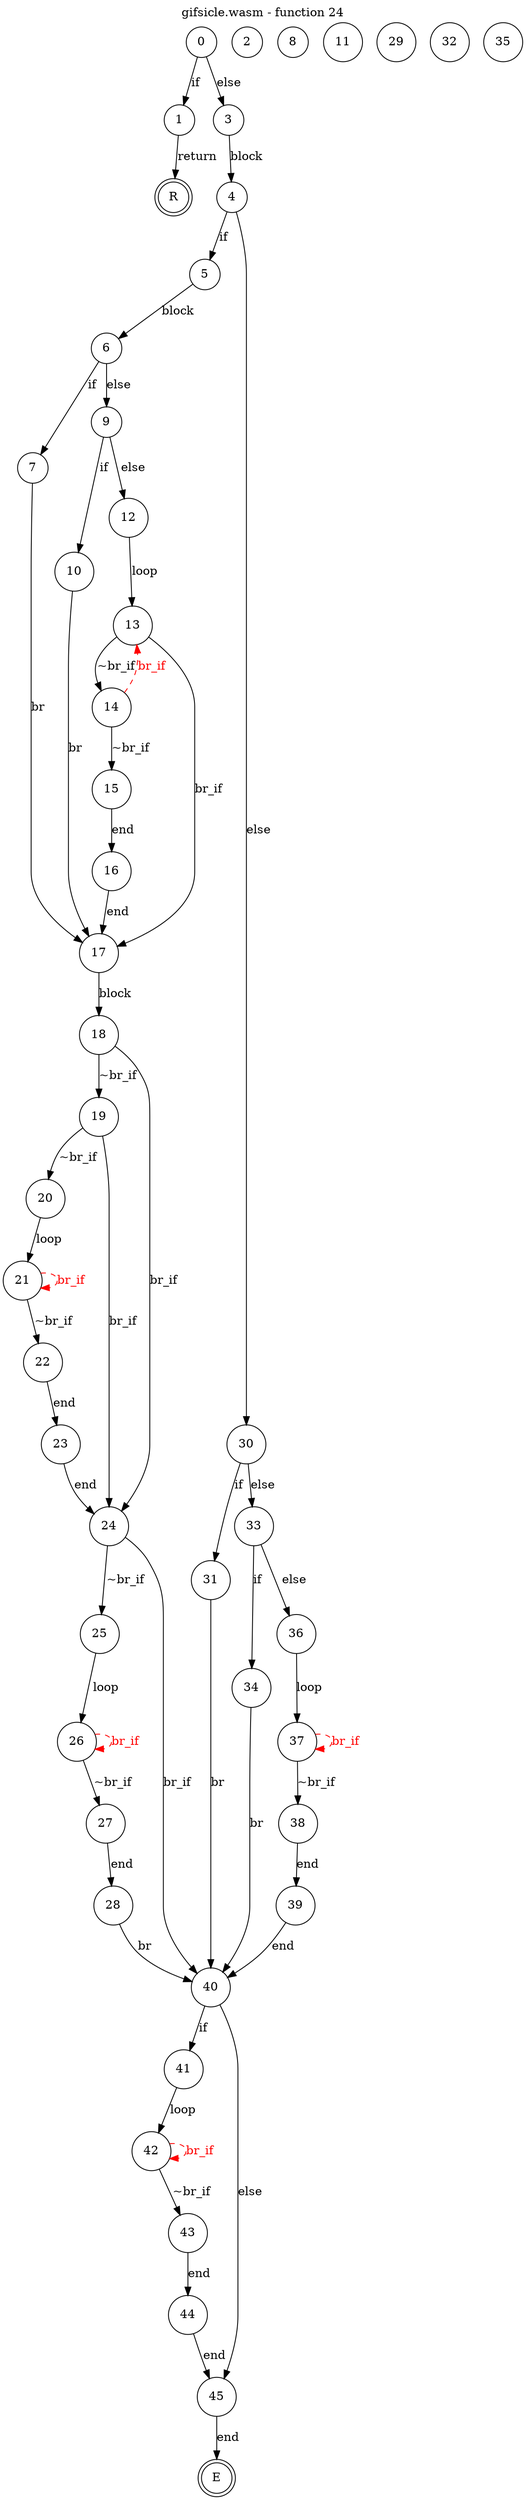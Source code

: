 digraph finite_state_machine {
    label = "gifsicle.wasm - function 24"
    labelloc =  t
    labelfontsize = 16
    labelfontcolor = black
    labelfontname = "Helvetica"
    node [shape = doublecircle]; E R ;
node [shape=circle, fontcolor=black, style="", label="0"]0
node [shape=circle, fontcolor=black, style="", label="1"]1
node [shape=circle, fontcolor=black, style="", label="2"]2
node [shape=circle, fontcolor=black, style="", label="3"]3
node [shape=circle, fontcolor=black, style="", label="4"]4
node [shape=circle, fontcolor=black, style="", label="5"]5
node [shape=circle, fontcolor=black, style="", label="6"]6
node [shape=circle, fontcolor=black, style="", label="7"]7
node [shape=circle, fontcolor=black, style="", label="8"]8
node [shape=circle, fontcolor=black, style="", label="9"]9
node [shape=circle, fontcolor=black, style="", label="10"]10
node [shape=circle, fontcolor=black, style="", label="11"]11
node [shape=circle, fontcolor=black, style="", label="12"]12
node [shape=circle, fontcolor=black, style="", label="13"]13
node [shape=circle, fontcolor=black, style="", label="14"]14
node [shape=circle, fontcolor=black, style="", label="15"]15
node [shape=circle, fontcolor=black, style="", label="16"]16
node [shape=circle, fontcolor=black, style="", label="17"]17
node [shape=circle, fontcolor=black, style="", label="18"]18
node [shape=circle, fontcolor=black, style="", label="19"]19
node [shape=circle, fontcolor=black, style="", label="20"]20
node [shape=circle, fontcolor=black, style="", label="21"]21
node [shape=circle, fontcolor=black, style="", label="22"]22
node [shape=circle, fontcolor=black, style="", label="23"]23
node [shape=circle, fontcolor=black, style="", label="24"]24
node [shape=circle, fontcolor=black, style="", label="25"]25
node [shape=circle, fontcolor=black, style="", label="26"]26
node [shape=circle, fontcolor=black, style="", label="27"]27
node [shape=circle, fontcolor=black, style="", label="28"]28
node [shape=circle, fontcolor=black, style="", label="29"]29
node [shape=circle, fontcolor=black, style="", label="30"]30
node [shape=circle, fontcolor=black, style="", label="31"]31
node [shape=circle, fontcolor=black, style="", label="32"]32
node [shape=circle, fontcolor=black, style="", label="33"]33
node [shape=circle, fontcolor=black, style="", label="34"]34
node [shape=circle, fontcolor=black, style="", label="35"]35
node [shape=circle, fontcolor=black, style="", label="36"]36
node [shape=circle, fontcolor=black, style="", label="37"]37
node [shape=circle, fontcolor=black, style="", label="38"]38
node [shape=circle, fontcolor=black, style="", label="39"]39
node [shape=circle, fontcolor=black, style="", label="40"]40
node [shape=circle, fontcolor=black, style="", label="41"]41
node [shape=circle, fontcolor=black, style="", label="42"]42
node [shape=circle, fontcolor=black, style="", label="43"]43
node [shape=circle, fontcolor=black, style="", label="44"]44
node [shape=circle, fontcolor=black, style="", label="45"]45
node [shape=circle, fontcolor=black, style="", label="E"]E
node [shape=circle, fontcolor=black, style="", label="R"]R
    0 -> 1[label="if"];
    0 -> 3[label="else"];
    1 -> R[label="return"];
    3 -> 4[label="block"];
    4 -> 5[label="if"];
    4 -> 30[label="else"];
    5 -> 6[label="block"];
    6 -> 7[label="if"];
    6 -> 9[label="else"];
    7 -> 17[label="br"];
    9 -> 10[label="if"];
    9 -> 12[label="else"];
    10 -> 17[label="br"];
    12 -> 13[label="loop"];
    13 -> 14[label="~br_if"];
    13 -> 17[label="br_if"];
    14 -> 15[label="~br_if"];
    14 -> 13[style="dashed" color="red" fontcolor="red" label="br_if"];
    15 -> 16[label="end"];
    16 -> 17[label="end"];
    17 -> 18[label="block"];
    18 -> 19[label="~br_if"];
    18 -> 24[label="br_if"];
    19 -> 20[label="~br_if"];
    19 -> 24[label="br_if"];
    20 -> 21[label="loop"];
    21 -> 22[label="~br_if"];
    21 -> 21[style="dashed" color="red" fontcolor="red" label="br_if"];
    22 -> 23[label="end"];
    23 -> 24[label="end"];
    24 -> 25[label="~br_if"];
    24 -> 40[label="br_if"];
    25 -> 26[label="loop"];
    26 -> 27[label="~br_if"];
    26 -> 26[style="dashed" color="red" fontcolor="red" label="br_if"];
    27 -> 28[label="end"];
    28 -> 40[label="br"];
    30 -> 31[label="if"];
    30 -> 33[label="else"];
    31 -> 40[label="br"];
    33 -> 34[label="if"];
    33 -> 36[label="else"];
    34 -> 40[label="br"];
    36 -> 37[label="loop"];
    37 -> 38[label="~br_if"];
    37 -> 37[style="dashed" color="red" fontcolor="red" label="br_if"];
    38 -> 39[label="end"];
    39 -> 40[label="end"];
    40 -> 41[label="if"];
    40 -> 45[label="else"];
    41 -> 42[label="loop"];
    42 -> 43[label="~br_if"];
    42 -> 42[style="dashed" color="red" fontcolor="red" label="br_if"];
    43 -> 44[label="end"];
    44 -> 45[label="end"];
    45 -> E[label="end"];
}
